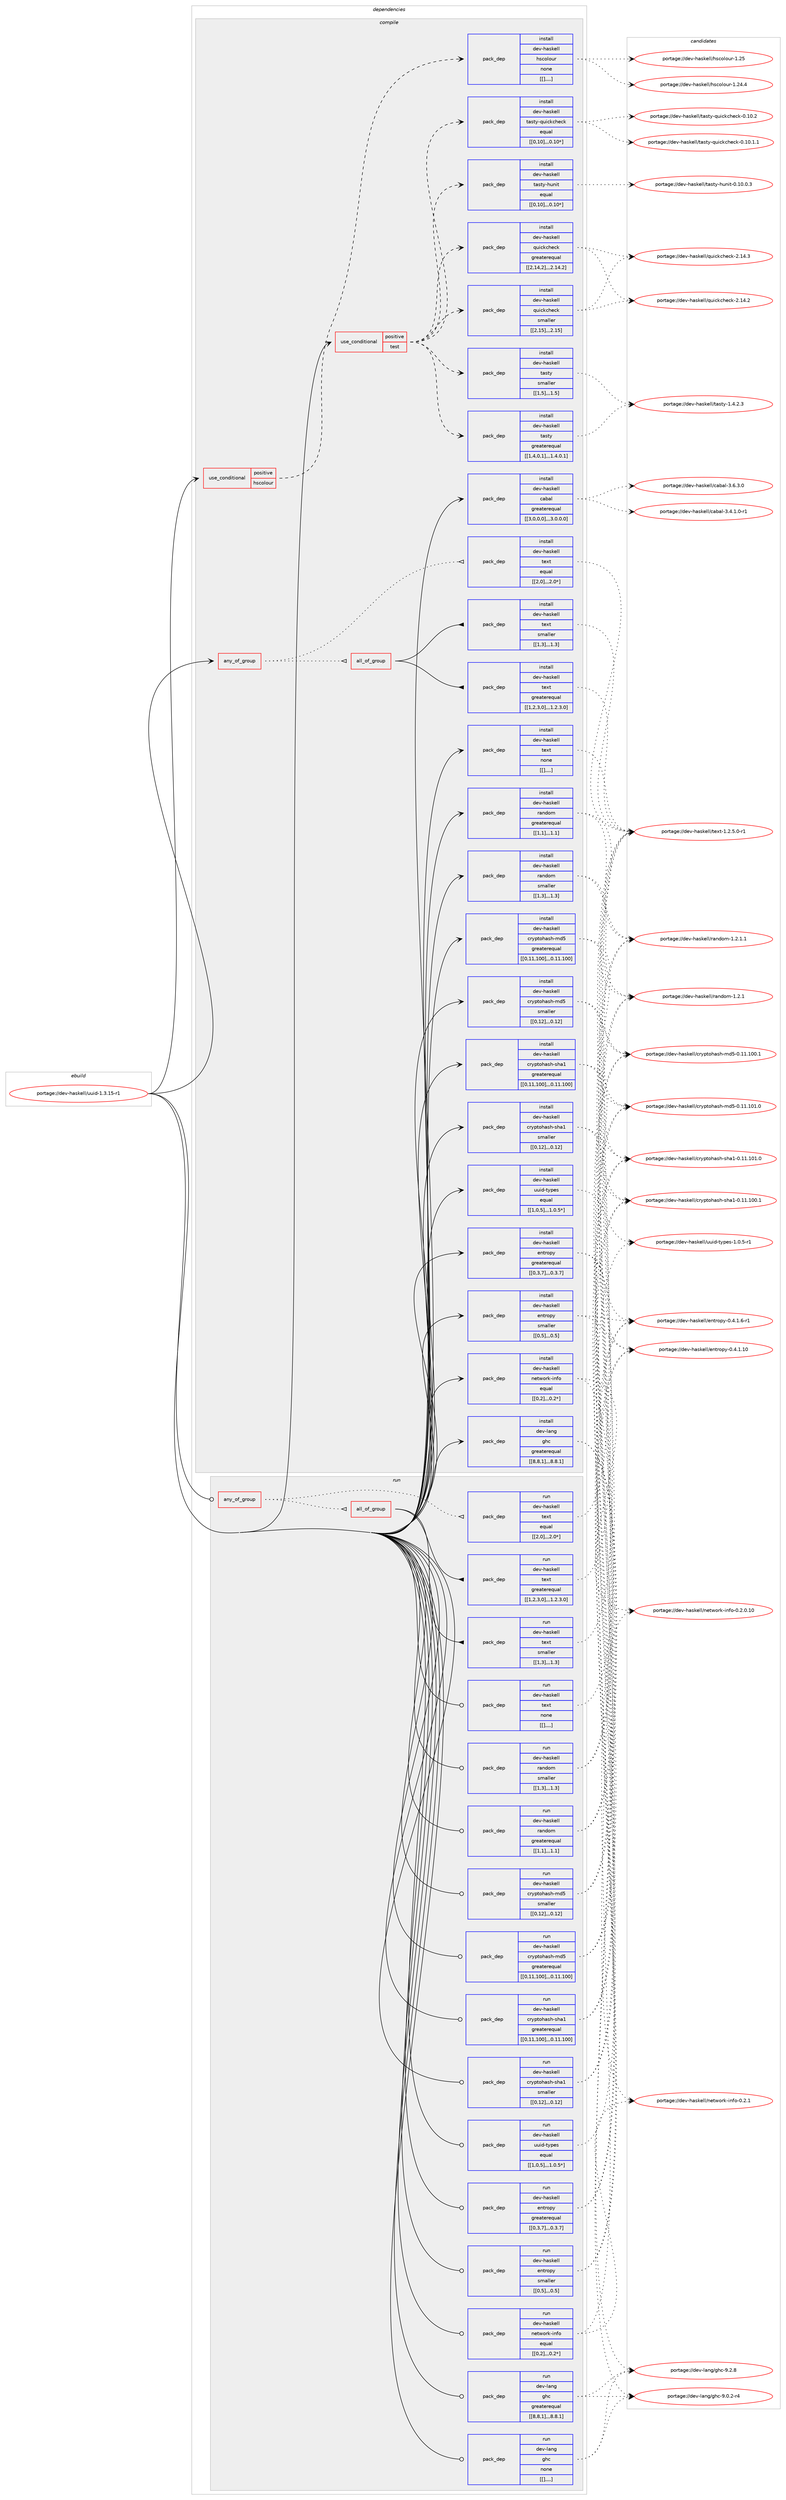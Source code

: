 digraph prolog {

# *************
# Graph options
# *************

newrank=true;
concentrate=true;
compound=true;
graph [rankdir=LR,fontname=Helvetica,fontsize=10,ranksep=1.5];#, ranksep=2.5, nodesep=0.2];
edge  [arrowhead=vee];
node  [fontname=Helvetica,fontsize=10];

# **********
# The ebuild
# **********

subgraph cluster_leftcol {
color=gray;
label=<<i>ebuild</i>>;
id [label="portage://dev-haskell/uuid-1.3.15-r1", color=red, width=4, href="../dev-haskell/uuid-1.3.15-r1.svg"];
}

# ****************
# The dependencies
# ****************

subgraph cluster_midcol {
color=gray;
label=<<i>dependencies</i>>;
subgraph cluster_compile {
fillcolor="#eeeeee";
style=filled;
label=<<i>compile</i>>;
subgraph any916 {
dependency90923 [label=<<TABLE BORDER="0" CELLBORDER="1" CELLSPACING="0" CELLPADDING="4"><TR><TD CELLPADDING="10">any_of_group</TD></TR></TABLE>>, shape=none, color=red];subgraph all123 {
dependency90924 [label=<<TABLE BORDER="0" CELLBORDER="1" CELLSPACING="0" CELLPADDING="4"><TR><TD CELLPADDING="10">all_of_group</TD></TR></TABLE>>, shape=none, color=red];subgraph pack68207 {
dependency90925 [label=<<TABLE BORDER="0" CELLBORDER="1" CELLSPACING="0" CELLPADDING="4" WIDTH="220"><TR><TD ROWSPAN="6" CELLPADDING="30">pack_dep</TD></TR><TR><TD WIDTH="110">install</TD></TR><TR><TD>dev-haskell</TD></TR><TR><TD>text</TD></TR><TR><TD>greaterequal</TD></TR><TR><TD>[[1,2,3,0],,,1.2.3.0]</TD></TR></TABLE>>, shape=none, color=blue];
}
dependency90924:e -> dependency90925:w [weight=20,style="solid",arrowhead="inv"];
subgraph pack68208 {
dependency90926 [label=<<TABLE BORDER="0" CELLBORDER="1" CELLSPACING="0" CELLPADDING="4" WIDTH="220"><TR><TD ROWSPAN="6" CELLPADDING="30">pack_dep</TD></TR><TR><TD WIDTH="110">install</TD></TR><TR><TD>dev-haskell</TD></TR><TR><TD>text</TD></TR><TR><TD>smaller</TD></TR><TR><TD>[[1,3],,,1.3]</TD></TR></TABLE>>, shape=none, color=blue];
}
dependency90924:e -> dependency90926:w [weight=20,style="solid",arrowhead="inv"];
}
dependency90923:e -> dependency90924:w [weight=20,style="dotted",arrowhead="oinv"];
subgraph pack68209 {
dependency90927 [label=<<TABLE BORDER="0" CELLBORDER="1" CELLSPACING="0" CELLPADDING="4" WIDTH="220"><TR><TD ROWSPAN="6" CELLPADDING="30">pack_dep</TD></TR><TR><TD WIDTH="110">install</TD></TR><TR><TD>dev-haskell</TD></TR><TR><TD>text</TD></TR><TR><TD>equal</TD></TR><TR><TD>[[2,0],,,2.0*]</TD></TR></TABLE>>, shape=none, color=blue];
}
dependency90923:e -> dependency90927:w [weight=20,style="dotted",arrowhead="oinv"];
}
id:e -> dependency90923:w [weight=20,style="solid",arrowhead="vee"];
subgraph cond21680 {
dependency90928 [label=<<TABLE BORDER="0" CELLBORDER="1" CELLSPACING="0" CELLPADDING="4"><TR><TD ROWSPAN="3" CELLPADDING="10">use_conditional</TD></TR><TR><TD>positive</TD></TR><TR><TD>hscolour</TD></TR></TABLE>>, shape=none, color=red];
subgraph pack68210 {
dependency90929 [label=<<TABLE BORDER="0" CELLBORDER="1" CELLSPACING="0" CELLPADDING="4" WIDTH="220"><TR><TD ROWSPAN="6" CELLPADDING="30">pack_dep</TD></TR><TR><TD WIDTH="110">install</TD></TR><TR><TD>dev-haskell</TD></TR><TR><TD>hscolour</TD></TR><TR><TD>none</TD></TR><TR><TD>[[],,,,]</TD></TR></TABLE>>, shape=none, color=blue];
}
dependency90928:e -> dependency90929:w [weight=20,style="dashed",arrowhead="vee"];
}
id:e -> dependency90928:w [weight=20,style="solid",arrowhead="vee"];
subgraph cond21681 {
dependency90930 [label=<<TABLE BORDER="0" CELLBORDER="1" CELLSPACING="0" CELLPADDING="4"><TR><TD ROWSPAN="3" CELLPADDING="10">use_conditional</TD></TR><TR><TD>positive</TD></TR><TR><TD>test</TD></TR></TABLE>>, shape=none, color=red];
subgraph pack68211 {
dependency90931 [label=<<TABLE BORDER="0" CELLBORDER="1" CELLSPACING="0" CELLPADDING="4" WIDTH="220"><TR><TD ROWSPAN="6" CELLPADDING="30">pack_dep</TD></TR><TR><TD WIDTH="110">install</TD></TR><TR><TD>dev-haskell</TD></TR><TR><TD>quickcheck</TD></TR><TR><TD>greaterequal</TD></TR><TR><TD>[[2,14,2],,,2.14.2]</TD></TR></TABLE>>, shape=none, color=blue];
}
dependency90930:e -> dependency90931:w [weight=20,style="dashed",arrowhead="vee"];
subgraph pack68212 {
dependency90932 [label=<<TABLE BORDER="0" CELLBORDER="1" CELLSPACING="0" CELLPADDING="4" WIDTH="220"><TR><TD ROWSPAN="6" CELLPADDING="30">pack_dep</TD></TR><TR><TD WIDTH="110">install</TD></TR><TR><TD>dev-haskell</TD></TR><TR><TD>quickcheck</TD></TR><TR><TD>smaller</TD></TR><TR><TD>[[2,15],,,2.15]</TD></TR></TABLE>>, shape=none, color=blue];
}
dependency90930:e -> dependency90932:w [weight=20,style="dashed",arrowhead="vee"];
subgraph pack68213 {
dependency90933 [label=<<TABLE BORDER="0" CELLBORDER="1" CELLSPACING="0" CELLPADDING="4" WIDTH="220"><TR><TD ROWSPAN="6" CELLPADDING="30">pack_dep</TD></TR><TR><TD WIDTH="110">install</TD></TR><TR><TD>dev-haskell</TD></TR><TR><TD>tasty</TD></TR><TR><TD>greaterequal</TD></TR><TR><TD>[[1,4,0,1],,,1.4.0.1]</TD></TR></TABLE>>, shape=none, color=blue];
}
dependency90930:e -> dependency90933:w [weight=20,style="dashed",arrowhead="vee"];
subgraph pack68214 {
dependency90934 [label=<<TABLE BORDER="0" CELLBORDER="1" CELLSPACING="0" CELLPADDING="4" WIDTH="220"><TR><TD ROWSPAN="6" CELLPADDING="30">pack_dep</TD></TR><TR><TD WIDTH="110">install</TD></TR><TR><TD>dev-haskell</TD></TR><TR><TD>tasty</TD></TR><TR><TD>smaller</TD></TR><TR><TD>[[1,5],,,1.5]</TD></TR></TABLE>>, shape=none, color=blue];
}
dependency90930:e -> dependency90934:w [weight=20,style="dashed",arrowhead="vee"];
subgraph pack68215 {
dependency90935 [label=<<TABLE BORDER="0" CELLBORDER="1" CELLSPACING="0" CELLPADDING="4" WIDTH="220"><TR><TD ROWSPAN="6" CELLPADDING="30">pack_dep</TD></TR><TR><TD WIDTH="110">install</TD></TR><TR><TD>dev-haskell</TD></TR><TR><TD>tasty-hunit</TD></TR><TR><TD>equal</TD></TR><TR><TD>[[0,10],,,0.10*]</TD></TR></TABLE>>, shape=none, color=blue];
}
dependency90930:e -> dependency90935:w [weight=20,style="dashed",arrowhead="vee"];
subgraph pack68216 {
dependency90936 [label=<<TABLE BORDER="0" CELLBORDER="1" CELLSPACING="0" CELLPADDING="4" WIDTH="220"><TR><TD ROWSPAN="6" CELLPADDING="30">pack_dep</TD></TR><TR><TD WIDTH="110">install</TD></TR><TR><TD>dev-haskell</TD></TR><TR><TD>tasty-quickcheck</TD></TR><TR><TD>equal</TD></TR><TR><TD>[[0,10],,,0.10*]</TD></TR></TABLE>>, shape=none, color=blue];
}
dependency90930:e -> dependency90936:w [weight=20,style="dashed",arrowhead="vee"];
}
id:e -> dependency90930:w [weight=20,style="solid",arrowhead="vee"];
subgraph pack68217 {
dependency90937 [label=<<TABLE BORDER="0" CELLBORDER="1" CELLSPACING="0" CELLPADDING="4" WIDTH="220"><TR><TD ROWSPAN="6" CELLPADDING="30">pack_dep</TD></TR><TR><TD WIDTH="110">install</TD></TR><TR><TD>dev-haskell</TD></TR><TR><TD>cabal</TD></TR><TR><TD>greaterequal</TD></TR><TR><TD>[[3,0,0,0],,,3.0.0.0]</TD></TR></TABLE>>, shape=none, color=blue];
}
id:e -> dependency90937:w [weight=20,style="solid",arrowhead="vee"];
subgraph pack68218 {
dependency90938 [label=<<TABLE BORDER="0" CELLBORDER="1" CELLSPACING="0" CELLPADDING="4" WIDTH="220"><TR><TD ROWSPAN="6" CELLPADDING="30">pack_dep</TD></TR><TR><TD WIDTH="110">install</TD></TR><TR><TD>dev-haskell</TD></TR><TR><TD>cryptohash-md5</TD></TR><TR><TD>greaterequal</TD></TR><TR><TD>[[0,11,100],,,0.11.100]</TD></TR></TABLE>>, shape=none, color=blue];
}
id:e -> dependency90938:w [weight=20,style="solid",arrowhead="vee"];
subgraph pack68219 {
dependency90939 [label=<<TABLE BORDER="0" CELLBORDER="1" CELLSPACING="0" CELLPADDING="4" WIDTH="220"><TR><TD ROWSPAN="6" CELLPADDING="30">pack_dep</TD></TR><TR><TD WIDTH="110">install</TD></TR><TR><TD>dev-haskell</TD></TR><TR><TD>cryptohash-md5</TD></TR><TR><TD>smaller</TD></TR><TR><TD>[[0,12],,,0.12]</TD></TR></TABLE>>, shape=none, color=blue];
}
id:e -> dependency90939:w [weight=20,style="solid",arrowhead="vee"];
subgraph pack68220 {
dependency90940 [label=<<TABLE BORDER="0" CELLBORDER="1" CELLSPACING="0" CELLPADDING="4" WIDTH="220"><TR><TD ROWSPAN="6" CELLPADDING="30">pack_dep</TD></TR><TR><TD WIDTH="110">install</TD></TR><TR><TD>dev-haskell</TD></TR><TR><TD>cryptohash-sha1</TD></TR><TR><TD>greaterequal</TD></TR><TR><TD>[[0,11,100],,,0.11.100]</TD></TR></TABLE>>, shape=none, color=blue];
}
id:e -> dependency90940:w [weight=20,style="solid",arrowhead="vee"];
subgraph pack68221 {
dependency90941 [label=<<TABLE BORDER="0" CELLBORDER="1" CELLSPACING="0" CELLPADDING="4" WIDTH="220"><TR><TD ROWSPAN="6" CELLPADDING="30">pack_dep</TD></TR><TR><TD WIDTH="110">install</TD></TR><TR><TD>dev-haskell</TD></TR><TR><TD>cryptohash-sha1</TD></TR><TR><TD>smaller</TD></TR><TR><TD>[[0,12],,,0.12]</TD></TR></TABLE>>, shape=none, color=blue];
}
id:e -> dependency90941:w [weight=20,style="solid",arrowhead="vee"];
subgraph pack68222 {
dependency90942 [label=<<TABLE BORDER="0" CELLBORDER="1" CELLSPACING="0" CELLPADDING="4" WIDTH="220"><TR><TD ROWSPAN="6" CELLPADDING="30">pack_dep</TD></TR><TR><TD WIDTH="110">install</TD></TR><TR><TD>dev-haskell</TD></TR><TR><TD>entropy</TD></TR><TR><TD>greaterequal</TD></TR><TR><TD>[[0,3,7],,,0.3.7]</TD></TR></TABLE>>, shape=none, color=blue];
}
id:e -> dependency90942:w [weight=20,style="solid",arrowhead="vee"];
subgraph pack68223 {
dependency90943 [label=<<TABLE BORDER="0" CELLBORDER="1" CELLSPACING="0" CELLPADDING="4" WIDTH="220"><TR><TD ROWSPAN="6" CELLPADDING="30">pack_dep</TD></TR><TR><TD WIDTH="110">install</TD></TR><TR><TD>dev-haskell</TD></TR><TR><TD>entropy</TD></TR><TR><TD>smaller</TD></TR><TR><TD>[[0,5],,,0.5]</TD></TR></TABLE>>, shape=none, color=blue];
}
id:e -> dependency90943:w [weight=20,style="solid",arrowhead="vee"];
subgraph pack68224 {
dependency90944 [label=<<TABLE BORDER="0" CELLBORDER="1" CELLSPACING="0" CELLPADDING="4" WIDTH="220"><TR><TD ROWSPAN="6" CELLPADDING="30">pack_dep</TD></TR><TR><TD WIDTH="110">install</TD></TR><TR><TD>dev-haskell</TD></TR><TR><TD>network-info</TD></TR><TR><TD>equal</TD></TR><TR><TD>[[0,2],,,0.2*]</TD></TR></TABLE>>, shape=none, color=blue];
}
id:e -> dependency90944:w [weight=20,style="solid",arrowhead="vee"];
subgraph pack68225 {
dependency90945 [label=<<TABLE BORDER="0" CELLBORDER="1" CELLSPACING="0" CELLPADDING="4" WIDTH="220"><TR><TD ROWSPAN="6" CELLPADDING="30">pack_dep</TD></TR><TR><TD WIDTH="110">install</TD></TR><TR><TD>dev-haskell</TD></TR><TR><TD>random</TD></TR><TR><TD>greaterequal</TD></TR><TR><TD>[[1,1],,,1.1]</TD></TR></TABLE>>, shape=none, color=blue];
}
id:e -> dependency90945:w [weight=20,style="solid",arrowhead="vee"];
subgraph pack68226 {
dependency90946 [label=<<TABLE BORDER="0" CELLBORDER="1" CELLSPACING="0" CELLPADDING="4" WIDTH="220"><TR><TD ROWSPAN="6" CELLPADDING="30">pack_dep</TD></TR><TR><TD WIDTH="110">install</TD></TR><TR><TD>dev-haskell</TD></TR><TR><TD>random</TD></TR><TR><TD>smaller</TD></TR><TR><TD>[[1,3],,,1.3]</TD></TR></TABLE>>, shape=none, color=blue];
}
id:e -> dependency90946:w [weight=20,style="solid",arrowhead="vee"];
subgraph pack68227 {
dependency90947 [label=<<TABLE BORDER="0" CELLBORDER="1" CELLSPACING="0" CELLPADDING="4" WIDTH="220"><TR><TD ROWSPAN="6" CELLPADDING="30">pack_dep</TD></TR><TR><TD WIDTH="110">install</TD></TR><TR><TD>dev-haskell</TD></TR><TR><TD>text</TD></TR><TR><TD>none</TD></TR><TR><TD>[[],,,,]</TD></TR></TABLE>>, shape=none, color=blue];
}
id:e -> dependency90947:w [weight=20,style="solid",arrowhead="vee"];
subgraph pack68228 {
dependency90948 [label=<<TABLE BORDER="0" CELLBORDER="1" CELLSPACING="0" CELLPADDING="4" WIDTH="220"><TR><TD ROWSPAN="6" CELLPADDING="30">pack_dep</TD></TR><TR><TD WIDTH="110">install</TD></TR><TR><TD>dev-haskell</TD></TR><TR><TD>uuid-types</TD></TR><TR><TD>equal</TD></TR><TR><TD>[[1,0,5],,,1.0.5*]</TD></TR></TABLE>>, shape=none, color=blue];
}
id:e -> dependency90948:w [weight=20,style="solid",arrowhead="vee"];
subgraph pack68229 {
dependency90949 [label=<<TABLE BORDER="0" CELLBORDER="1" CELLSPACING="0" CELLPADDING="4" WIDTH="220"><TR><TD ROWSPAN="6" CELLPADDING="30">pack_dep</TD></TR><TR><TD WIDTH="110">install</TD></TR><TR><TD>dev-lang</TD></TR><TR><TD>ghc</TD></TR><TR><TD>greaterequal</TD></TR><TR><TD>[[8,8,1],,,8.8.1]</TD></TR></TABLE>>, shape=none, color=blue];
}
id:e -> dependency90949:w [weight=20,style="solid",arrowhead="vee"];
}
subgraph cluster_compileandrun {
fillcolor="#eeeeee";
style=filled;
label=<<i>compile and run</i>>;
}
subgraph cluster_run {
fillcolor="#eeeeee";
style=filled;
label=<<i>run</i>>;
subgraph any917 {
dependency90950 [label=<<TABLE BORDER="0" CELLBORDER="1" CELLSPACING="0" CELLPADDING="4"><TR><TD CELLPADDING="10">any_of_group</TD></TR></TABLE>>, shape=none, color=red];subgraph all124 {
dependency90951 [label=<<TABLE BORDER="0" CELLBORDER="1" CELLSPACING="0" CELLPADDING="4"><TR><TD CELLPADDING="10">all_of_group</TD></TR></TABLE>>, shape=none, color=red];subgraph pack68230 {
dependency90952 [label=<<TABLE BORDER="0" CELLBORDER="1" CELLSPACING="0" CELLPADDING="4" WIDTH="220"><TR><TD ROWSPAN="6" CELLPADDING="30">pack_dep</TD></TR><TR><TD WIDTH="110">run</TD></TR><TR><TD>dev-haskell</TD></TR><TR><TD>text</TD></TR><TR><TD>greaterequal</TD></TR><TR><TD>[[1,2,3,0],,,1.2.3.0]</TD></TR></TABLE>>, shape=none, color=blue];
}
dependency90951:e -> dependency90952:w [weight=20,style="solid",arrowhead="inv"];
subgraph pack68231 {
dependency90953 [label=<<TABLE BORDER="0" CELLBORDER="1" CELLSPACING="0" CELLPADDING="4" WIDTH="220"><TR><TD ROWSPAN="6" CELLPADDING="30">pack_dep</TD></TR><TR><TD WIDTH="110">run</TD></TR><TR><TD>dev-haskell</TD></TR><TR><TD>text</TD></TR><TR><TD>smaller</TD></TR><TR><TD>[[1,3],,,1.3]</TD></TR></TABLE>>, shape=none, color=blue];
}
dependency90951:e -> dependency90953:w [weight=20,style="solid",arrowhead="inv"];
}
dependency90950:e -> dependency90951:w [weight=20,style="dotted",arrowhead="oinv"];
subgraph pack68232 {
dependency90954 [label=<<TABLE BORDER="0" CELLBORDER="1" CELLSPACING="0" CELLPADDING="4" WIDTH="220"><TR><TD ROWSPAN="6" CELLPADDING="30">pack_dep</TD></TR><TR><TD WIDTH="110">run</TD></TR><TR><TD>dev-haskell</TD></TR><TR><TD>text</TD></TR><TR><TD>equal</TD></TR><TR><TD>[[2,0],,,2.0*]</TD></TR></TABLE>>, shape=none, color=blue];
}
dependency90950:e -> dependency90954:w [weight=20,style="dotted",arrowhead="oinv"];
}
id:e -> dependency90950:w [weight=20,style="solid",arrowhead="odot"];
subgraph pack68233 {
dependency90955 [label=<<TABLE BORDER="0" CELLBORDER="1" CELLSPACING="0" CELLPADDING="4" WIDTH="220"><TR><TD ROWSPAN="6" CELLPADDING="30">pack_dep</TD></TR><TR><TD WIDTH="110">run</TD></TR><TR><TD>dev-haskell</TD></TR><TR><TD>cryptohash-md5</TD></TR><TR><TD>greaterequal</TD></TR><TR><TD>[[0,11,100],,,0.11.100]</TD></TR></TABLE>>, shape=none, color=blue];
}
id:e -> dependency90955:w [weight=20,style="solid",arrowhead="odot"];
subgraph pack68234 {
dependency90956 [label=<<TABLE BORDER="0" CELLBORDER="1" CELLSPACING="0" CELLPADDING="4" WIDTH="220"><TR><TD ROWSPAN="6" CELLPADDING="30">pack_dep</TD></TR><TR><TD WIDTH="110">run</TD></TR><TR><TD>dev-haskell</TD></TR><TR><TD>cryptohash-md5</TD></TR><TR><TD>smaller</TD></TR><TR><TD>[[0,12],,,0.12]</TD></TR></TABLE>>, shape=none, color=blue];
}
id:e -> dependency90956:w [weight=20,style="solid",arrowhead="odot"];
subgraph pack68235 {
dependency90957 [label=<<TABLE BORDER="0" CELLBORDER="1" CELLSPACING="0" CELLPADDING="4" WIDTH="220"><TR><TD ROWSPAN="6" CELLPADDING="30">pack_dep</TD></TR><TR><TD WIDTH="110">run</TD></TR><TR><TD>dev-haskell</TD></TR><TR><TD>cryptohash-sha1</TD></TR><TR><TD>greaterequal</TD></TR><TR><TD>[[0,11,100],,,0.11.100]</TD></TR></TABLE>>, shape=none, color=blue];
}
id:e -> dependency90957:w [weight=20,style="solid",arrowhead="odot"];
subgraph pack68236 {
dependency90958 [label=<<TABLE BORDER="0" CELLBORDER="1" CELLSPACING="0" CELLPADDING="4" WIDTH="220"><TR><TD ROWSPAN="6" CELLPADDING="30">pack_dep</TD></TR><TR><TD WIDTH="110">run</TD></TR><TR><TD>dev-haskell</TD></TR><TR><TD>cryptohash-sha1</TD></TR><TR><TD>smaller</TD></TR><TR><TD>[[0,12],,,0.12]</TD></TR></TABLE>>, shape=none, color=blue];
}
id:e -> dependency90958:w [weight=20,style="solid",arrowhead="odot"];
subgraph pack68237 {
dependency90959 [label=<<TABLE BORDER="0" CELLBORDER="1" CELLSPACING="0" CELLPADDING="4" WIDTH="220"><TR><TD ROWSPAN="6" CELLPADDING="30">pack_dep</TD></TR><TR><TD WIDTH="110">run</TD></TR><TR><TD>dev-haskell</TD></TR><TR><TD>entropy</TD></TR><TR><TD>greaterequal</TD></TR><TR><TD>[[0,3,7],,,0.3.7]</TD></TR></TABLE>>, shape=none, color=blue];
}
id:e -> dependency90959:w [weight=20,style="solid",arrowhead="odot"];
subgraph pack68238 {
dependency90960 [label=<<TABLE BORDER="0" CELLBORDER="1" CELLSPACING="0" CELLPADDING="4" WIDTH="220"><TR><TD ROWSPAN="6" CELLPADDING="30">pack_dep</TD></TR><TR><TD WIDTH="110">run</TD></TR><TR><TD>dev-haskell</TD></TR><TR><TD>entropy</TD></TR><TR><TD>smaller</TD></TR><TR><TD>[[0,5],,,0.5]</TD></TR></TABLE>>, shape=none, color=blue];
}
id:e -> dependency90960:w [weight=20,style="solid",arrowhead="odot"];
subgraph pack68239 {
dependency90961 [label=<<TABLE BORDER="0" CELLBORDER="1" CELLSPACING="0" CELLPADDING="4" WIDTH="220"><TR><TD ROWSPAN="6" CELLPADDING="30">pack_dep</TD></TR><TR><TD WIDTH="110">run</TD></TR><TR><TD>dev-haskell</TD></TR><TR><TD>network-info</TD></TR><TR><TD>equal</TD></TR><TR><TD>[[0,2],,,0.2*]</TD></TR></TABLE>>, shape=none, color=blue];
}
id:e -> dependency90961:w [weight=20,style="solid",arrowhead="odot"];
subgraph pack68240 {
dependency90962 [label=<<TABLE BORDER="0" CELLBORDER="1" CELLSPACING="0" CELLPADDING="4" WIDTH="220"><TR><TD ROWSPAN="6" CELLPADDING="30">pack_dep</TD></TR><TR><TD WIDTH="110">run</TD></TR><TR><TD>dev-haskell</TD></TR><TR><TD>random</TD></TR><TR><TD>greaterequal</TD></TR><TR><TD>[[1,1],,,1.1]</TD></TR></TABLE>>, shape=none, color=blue];
}
id:e -> dependency90962:w [weight=20,style="solid",arrowhead="odot"];
subgraph pack68241 {
dependency90963 [label=<<TABLE BORDER="0" CELLBORDER="1" CELLSPACING="0" CELLPADDING="4" WIDTH="220"><TR><TD ROWSPAN="6" CELLPADDING="30">pack_dep</TD></TR><TR><TD WIDTH="110">run</TD></TR><TR><TD>dev-haskell</TD></TR><TR><TD>random</TD></TR><TR><TD>smaller</TD></TR><TR><TD>[[1,3],,,1.3]</TD></TR></TABLE>>, shape=none, color=blue];
}
id:e -> dependency90963:w [weight=20,style="solid",arrowhead="odot"];
subgraph pack68242 {
dependency90964 [label=<<TABLE BORDER="0" CELLBORDER="1" CELLSPACING="0" CELLPADDING="4" WIDTH="220"><TR><TD ROWSPAN="6" CELLPADDING="30">pack_dep</TD></TR><TR><TD WIDTH="110">run</TD></TR><TR><TD>dev-haskell</TD></TR><TR><TD>text</TD></TR><TR><TD>none</TD></TR><TR><TD>[[],,,,]</TD></TR></TABLE>>, shape=none, color=blue];
}
id:e -> dependency90964:w [weight=20,style="solid",arrowhead="odot"];
subgraph pack68243 {
dependency90965 [label=<<TABLE BORDER="0" CELLBORDER="1" CELLSPACING="0" CELLPADDING="4" WIDTH="220"><TR><TD ROWSPAN="6" CELLPADDING="30">pack_dep</TD></TR><TR><TD WIDTH="110">run</TD></TR><TR><TD>dev-haskell</TD></TR><TR><TD>uuid-types</TD></TR><TR><TD>equal</TD></TR><TR><TD>[[1,0,5],,,1.0.5*]</TD></TR></TABLE>>, shape=none, color=blue];
}
id:e -> dependency90965:w [weight=20,style="solid",arrowhead="odot"];
subgraph pack68244 {
dependency90966 [label=<<TABLE BORDER="0" CELLBORDER="1" CELLSPACING="0" CELLPADDING="4" WIDTH="220"><TR><TD ROWSPAN="6" CELLPADDING="30">pack_dep</TD></TR><TR><TD WIDTH="110">run</TD></TR><TR><TD>dev-lang</TD></TR><TR><TD>ghc</TD></TR><TR><TD>greaterequal</TD></TR><TR><TD>[[8,8,1],,,8.8.1]</TD></TR></TABLE>>, shape=none, color=blue];
}
id:e -> dependency90966:w [weight=20,style="solid",arrowhead="odot"];
subgraph pack68245 {
dependency90967 [label=<<TABLE BORDER="0" CELLBORDER="1" CELLSPACING="0" CELLPADDING="4" WIDTH="220"><TR><TD ROWSPAN="6" CELLPADDING="30">pack_dep</TD></TR><TR><TD WIDTH="110">run</TD></TR><TR><TD>dev-lang</TD></TR><TR><TD>ghc</TD></TR><TR><TD>none</TD></TR><TR><TD>[[],,,,]</TD></TR></TABLE>>, shape=none, color=blue];
}
id:e -> dependency90967:w [weight=20,style="solid",arrowhead="odot"];
}
}

# **************
# The candidates
# **************

subgraph cluster_choices {
rank=same;
color=gray;
label=<<i>candidates</i>>;

subgraph choice68207 {
color=black;
nodesep=1;
choice10010111845104971151071011081084711610112011645494650465346484511449 [label="portage://dev-haskell/text-1.2.5.0-r1", color=red, width=4,href="../dev-haskell/text-1.2.5.0-r1.svg"];
dependency90925:e -> choice10010111845104971151071011081084711610112011645494650465346484511449:w [style=dotted,weight="100"];
}
subgraph choice68208 {
color=black;
nodesep=1;
choice10010111845104971151071011081084711610112011645494650465346484511449 [label="portage://dev-haskell/text-1.2.5.0-r1", color=red, width=4,href="../dev-haskell/text-1.2.5.0-r1.svg"];
dependency90926:e -> choice10010111845104971151071011081084711610112011645494650465346484511449:w [style=dotted,weight="100"];
}
subgraph choice68209 {
color=black;
nodesep=1;
choice10010111845104971151071011081084711610112011645494650465346484511449 [label="portage://dev-haskell/text-1.2.5.0-r1", color=red, width=4,href="../dev-haskell/text-1.2.5.0-r1.svg"];
dependency90927:e -> choice10010111845104971151071011081084711610112011645494650465346484511449:w [style=dotted,weight="100"];
}
subgraph choice68210 {
color=black;
nodesep=1;
choice100101118451049711510710110810847104115991111081111171144549465053 [label="portage://dev-haskell/hscolour-1.25", color=red, width=4,href="../dev-haskell/hscolour-1.25.svg"];
choice1001011184510497115107101108108471041159911110811111711445494650524652 [label="portage://dev-haskell/hscolour-1.24.4", color=red, width=4,href="../dev-haskell/hscolour-1.24.4.svg"];
dependency90929:e -> choice100101118451049711510710110810847104115991111081111171144549465053:w [style=dotted,weight="100"];
dependency90929:e -> choice1001011184510497115107101108108471041159911110811111711445494650524652:w [style=dotted,weight="100"];
}
subgraph choice68211 {
color=black;
nodesep=1;
choice10010111845104971151071011081084711311710599107991041019910745504649524651 [label="portage://dev-haskell/quickcheck-2.14.3", color=red, width=4,href="../dev-haskell/quickcheck-2.14.3.svg"];
choice10010111845104971151071011081084711311710599107991041019910745504649524650 [label="portage://dev-haskell/quickcheck-2.14.2", color=red, width=4,href="../dev-haskell/quickcheck-2.14.2.svg"];
dependency90931:e -> choice10010111845104971151071011081084711311710599107991041019910745504649524651:w [style=dotted,weight="100"];
dependency90931:e -> choice10010111845104971151071011081084711311710599107991041019910745504649524650:w [style=dotted,weight="100"];
}
subgraph choice68212 {
color=black;
nodesep=1;
choice10010111845104971151071011081084711311710599107991041019910745504649524651 [label="portage://dev-haskell/quickcheck-2.14.3", color=red, width=4,href="../dev-haskell/quickcheck-2.14.3.svg"];
choice10010111845104971151071011081084711311710599107991041019910745504649524650 [label="portage://dev-haskell/quickcheck-2.14.2", color=red, width=4,href="../dev-haskell/quickcheck-2.14.2.svg"];
dependency90932:e -> choice10010111845104971151071011081084711311710599107991041019910745504649524651:w [style=dotted,weight="100"];
dependency90932:e -> choice10010111845104971151071011081084711311710599107991041019910745504649524650:w [style=dotted,weight="100"];
}
subgraph choice68213 {
color=black;
nodesep=1;
choice100101118451049711510710110810847116971151161214549465246504651 [label="portage://dev-haskell/tasty-1.4.2.3", color=red, width=4,href="../dev-haskell/tasty-1.4.2.3.svg"];
dependency90933:e -> choice100101118451049711510710110810847116971151161214549465246504651:w [style=dotted,weight="100"];
}
subgraph choice68214 {
color=black;
nodesep=1;
choice100101118451049711510710110810847116971151161214549465246504651 [label="portage://dev-haskell/tasty-1.4.2.3", color=red, width=4,href="../dev-haskell/tasty-1.4.2.3.svg"];
dependency90934:e -> choice100101118451049711510710110810847116971151161214549465246504651:w [style=dotted,weight="100"];
}
subgraph choice68215 {
color=black;
nodesep=1;
choice1001011184510497115107101108108471169711511612145104117110105116454846494846484651 [label="portage://dev-haskell/tasty-hunit-0.10.0.3", color=red, width=4,href="../dev-haskell/tasty-hunit-0.10.0.3.svg"];
dependency90935:e -> choice1001011184510497115107101108108471169711511612145104117110105116454846494846484651:w [style=dotted,weight="100"];
}
subgraph choice68216 {
color=black;
nodesep=1;
choice100101118451049711510710110810847116971151161214511311710599107991041019910745484649484650 [label="portage://dev-haskell/tasty-quickcheck-0.10.2", color=red, width=4,href="../dev-haskell/tasty-quickcheck-0.10.2.svg"];
choice1001011184510497115107101108108471169711511612145113117105991079910410199107454846494846494649 [label="portage://dev-haskell/tasty-quickcheck-0.10.1.1", color=red, width=4,href="../dev-haskell/tasty-quickcheck-0.10.1.1.svg"];
dependency90936:e -> choice100101118451049711510710110810847116971151161214511311710599107991041019910745484649484650:w [style=dotted,weight="100"];
dependency90936:e -> choice1001011184510497115107101108108471169711511612145113117105991079910410199107454846494846494649:w [style=dotted,weight="100"];
}
subgraph choice68217 {
color=black;
nodesep=1;
choice100101118451049711510710110810847999798971084551465446514648 [label="portage://dev-haskell/cabal-3.6.3.0", color=red, width=4,href="../dev-haskell/cabal-3.6.3.0.svg"];
choice1001011184510497115107101108108479997989710845514652464946484511449 [label="portage://dev-haskell/cabal-3.4.1.0-r1", color=red, width=4,href="../dev-haskell/cabal-3.4.1.0-r1.svg"];
dependency90937:e -> choice100101118451049711510710110810847999798971084551465446514648:w [style=dotted,weight="100"];
dependency90937:e -> choice1001011184510497115107101108108479997989710845514652464946484511449:w [style=dotted,weight="100"];
}
subgraph choice68218 {
color=black;
nodesep=1;
choice100101118451049711510710110810847991141211121161111049711510445109100534548464949464948494648 [label="portage://dev-haskell/cryptohash-md5-0.11.101.0", color=red, width=4,href="../dev-haskell/cryptohash-md5-0.11.101.0.svg"];
choice100101118451049711510710110810847991141211121161111049711510445109100534548464949464948484649 [label="portage://dev-haskell/cryptohash-md5-0.11.100.1", color=red, width=4,href="../dev-haskell/cryptohash-md5-0.11.100.1.svg"];
dependency90938:e -> choice100101118451049711510710110810847991141211121161111049711510445109100534548464949464948494648:w [style=dotted,weight="100"];
dependency90938:e -> choice100101118451049711510710110810847991141211121161111049711510445109100534548464949464948484649:w [style=dotted,weight="100"];
}
subgraph choice68219 {
color=black;
nodesep=1;
choice100101118451049711510710110810847991141211121161111049711510445109100534548464949464948494648 [label="portage://dev-haskell/cryptohash-md5-0.11.101.0", color=red, width=4,href="../dev-haskell/cryptohash-md5-0.11.101.0.svg"];
choice100101118451049711510710110810847991141211121161111049711510445109100534548464949464948484649 [label="portage://dev-haskell/cryptohash-md5-0.11.100.1", color=red, width=4,href="../dev-haskell/cryptohash-md5-0.11.100.1.svg"];
dependency90939:e -> choice100101118451049711510710110810847991141211121161111049711510445109100534548464949464948494648:w [style=dotted,weight="100"];
dependency90939:e -> choice100101118451049711510710110810847991141211121161111049711510445109100534548464949464948484649:w [style=dotted,weight="100"];
}
subgraph choice68220 {
color=black;
nodesep=1;
choice10010111845104971151071011081084799114121112116111104971151044511510497494548464949464948494648 [label="portage://dev-haskell/cryptohash-sha1-0.11.101.0", color=red, width=4,href="../dev-haskell/cryptohash-sha1-0.11.101.0.svg"];
choice10010111845104971151071011081084799114121112116111104971151044511510497494548464949464948484649 [label="portage://dev-haskell/cryptohash-sha1-0.11.100.1", color=red, width=4,href="../dev-haskell/cryptohash-sha1-0.11.100.1.svg"];
dependency90940:e -> choice10010111845104971151071011081084799114121112116111104971151044511510497494548464949464948494648:w [style=dotted,weight="100"];
dependency90940:e -> choice10010111845104971151071011081084799114121112116111104971151044511510497494548464949464948484649:w [style=dotted,weight="100"];
}
subgraph choice68221 {
color=black;
nodesep=1;
choice10010111845104971151071011081084799114121112116111104971151044511510497494548464949464948494648 [label="portage://dev-haskell/cryptohash-sha1-0.11.101.0", color=red, width=4,href="../dev-haskell/cryptohash-sha1-0.11.101.0.svg"];
choice10010111845104971151071011081084799114121112116111104971151044511510497494548464949464948484649 [label="portage://dev-haskell/cryptohash-sha1-0.11.100.1", color=red, width=4,href="../dev-haskell/cryptohash-sha1-0.11.100.1.svg"];
dependency90941:e -> choice10010111845104971151071011081084799114121112116111104971151044511510497494548464949464948494648:w [style=dotted,weight="100"];
dependency90941:e -> choice10010111845104971151071011081084799114121112116111104971151044511510497494548464949464948484649:w [style=dotted,weight="100"];
}
subgraph choice68222 {
color=black;
nodesep=1;
choice100101118451049711510710110810847101110116114111112121454846524649464948 [label="portage://dev-haskell/entropy-0.4.1.10", color=red, width=4,href="../dev-haskell/entropy-0.4.1.10.svg"];
choice10010111845104971151071011081084710111011611411111212145484652464946544511449 [label="portage://dev-haskell/entropy-0.4.1.6-r1", color=red, width=4,href="../dev-haskell/entropy-0.4.1.6-r1.svg"];
dependency90942:e -> choice100101118451049711510710110810847101110116114111112121454846524649464948:w [style=dotted,weight="100"];
dependency90942:e -> choice10010111845104971151071011081084710111011611411111212145484652464946544511449:w [style=dotted,weight="100"];
}
subgraph choice68223 {
color=black;
nodesep=1;
choice100101118451049711510710110810847101110116114111112121454846524649464948 [label="portage://dev-haskell/entropy-0.4.1.10", color=red, width=4,href="../dev-haskell/entropy-0.4.1.10.svg"];
choice10010111845104971151071011081084710111011611411111212145484652464946544511449 [label="portage://dev-haskell/entropy-0.4.1.6-r1", color=red, width=4,href="../dev-haskell/entropy-0.4.1.6-r1.svg"];
dependency90943:e -> choice100101118451049711510710110810847101110116114111112121454846524649464948:w [style=dotted,weight="100"];
dependency90943:e -> choice10010111845104971151071011081084710111011611411111212145484652464946544511449:w [style=dotted,weight="100"];
}
subgraph choice68224 {
color=black;
nodesep=1;
choice10010111845104971151071011081084711010111611911111410745105110102111454846504649 [label="portage://dev-haskell/network-info-0.2.1", color=red, width=4,href="../dev-haskell/network-info-0.2.1.svg"];
choice10010111845104971151071011081084711010111611911111410745105110102111454846504648464948 [label="portage://dev-haskell/network-info-0.2.0.10", color=red, width=4,href="../dev-haskell/network-info-0.2.0.10.svg"];
dependency90944:e -> choice10010111845104971151071011081084711010111611911111410745105110102111454846504649:w [style=dotted,weight="100"];
dependency90944:e -> choice10010111845104971151071011081084711010111611911111410745105110102111454846504648464948:w [style=dotted,weight="100"];
}
subgraph choice68225 {
color=black;
nodesep=1;
choice100101118451049711510710110810847114971101001111094549465046494649 [label="portage://dev-haskell/random-1.2.1.1", color=red, width=4,href="../dev-haskell/random-1.2.1.1.svg"];
choice10010111845104971151071011081084711497110100111109454946504649 [label="portage://dev-haskell/random-1.2.1", color=red, width=4,href="../dev-haskell/random-1.2.1.svg"];
dependency90945:e -> choice100101118451049711510710110810847114971101001111094549465046494649:w [style=dotted,weight="100"];
dependency90945:e -> choice10010111845104971151071011081084711497110100111109454946504649:w [style=dotted,weight="100"];
}
subgraph choice68226 {
color=black;
nodesep=1;
choice100101118451049711510710110810847114971101001111094549465046494649 [label="portage://dev-haskell/random-1.2.1.1", color=red, width=4,href="../dev-haskell/random-1.2.1.1.svg"];
choice10010111845104971151071011081084711497110100111109454946504649 [label="portage://dev-haskell/random-1.2.1", color=red, width=4,href="../dev-haskell/random-1.2.1.svg"];
dependency90946:e -> choice100101118451049711510710110810847114971101001111094549465046494649:w [style=dotted,weight="100"];
dependency90946:e -> choice10010111845104971151071011081084711497110100111109454946504649:w [style=dotted,weight="100"];
}
subgraph choice68227 {
color=black;
nodesep=1;
choice10010111845104971151071011081084711610112011645494650465346484511449 [label="portage://dev-haskell/text-1.2.5.0-r1", color=red, width=4,href="../dev-haskell/text-1.2.5.0-r1.svg"];
dependency90947:e -> choice10010111845104971151071011081084711610112011645494650465346484511449:w [style=dotted,weight="100"];
}
subgraph choice68228 {
color=black;
nodesep=1;
choice100101118451049711510710110810847117117105100451161211121011154549464846534511449 [label="portage://dev-haskell/uuid-types-1.0.5-r1", color=red, width=4,href="../dev-haskell/uuid-types-1.0.5-r1.svg"];
dependency90948:e -> choice100101118451049711510710110810847117117105100451161211121011154549464846534511449:w [style=dotted,weight="100"];
}
subgraph choice68229 {
color=black;
nodesep=1;
choice10010111845108971101034710310499455746504656 [label="portage://dev-lang/ghc-9.2.8", color=red, width=4,href="../dev-lang/ghc-9.2.8.svg"];
choice100101118451089711010347103104994557464846504511452 [label="portage://dev-lang/ghc-9.0.2-r4", color=red, width=4,href="../dev-lang/ghc-9.0.2-r4.svg"];
dependency90949:e -> choice10010111845108971101034710310499455746504656:w [style=dotted,weight="100"];
dependency90949:e -> choice100101118451089711010347103104994557464846504511452:w [style=dotted,weight="100"];
}
subgraph choice68230 {
color=black;
nodesep=1;
choice10010111845104971151071011081084711610112011645494650465346484511449 [label="portage://dev-haskell/text-1.2.5.0-r1", color=red, width=4,href="../dev-haskell/text-1.2.5.0-r1.svg"];
dependency90952:e -> choice10010111845104971151071011081084711610112011645494650465346484511449:w [style=dotted,weight="100"];
}
subgraph choice68231 {
color=black;
nodesep=1;
choice10010111845104971151071011081084711610112011645494650465346484511449 [label="portage://dev-haskell/text-1.2.5.0-r1", color=red, width=4,href="../dev-haskell/text-1.2.5.0-r1.svg"];
dependency90953:e -> choice10010111845104971151071011081084711610112011645494650465346484511449:w [style=dotted,weight="100"];
}
subgraph choice68232 {
color=black;
nodesep=1;
choice10010111845104971151071011081084711610112011645494650465346484511449 [label="portage://dev-haskell/text-1.2.5.0-r1", color=red, width=4,href="../dev-haskell/text-1.2.5.0-r1.svg"];
dependency90954:e -> choice10010111845104971151071011081084711610112011645494650465346484511449:w [style=dotted,weight="100"];
}
subgraph choice68233 {
color=black;
nodesep=1;
choice100101118451049711510710110810847991141211121161111049711510445109100534548464949464948494648 [label="portage://dev-haskell/cryptohash-md5-0.11.101.0", color=red, width=4,href="../dev-haskell/cryptohash-md5-0.11.101.0.svg"];
choice100101118451049711510710110810847991141211121161111049711510445109100534548464949464948484649 [label="portage://dev-haskell/cryptohash-md5-0.11.100.1", color=red, width=4,href="../dev-haskell/cryptohash-md5-0.11.100.1.svg"];
dependency90955:e -> choice100101118451049711510710110810847991141211121161111049711510445109100534548464949464948494648:w [style=dotted,weight="100"];
dependency90955:e -> choice100101118451049711510710110810847991141211121161111049711510445109100534548464949464948484649:w [style=dotted,weight="100"];
}
subgraph choice68234 {
color=black;
nodesep=1;
choice100101118451049711510710110810847991141211121161111049711510445109100534548464949464948494648 [label="portage://dev-haskell/cryptohash-md5-0.11.101.0", color=red, width=4,href="../dev-haskell/cryptohash-md5-0.11.101.0.svg"];
choice100101118451049711510710110810847991141211121161111049711510445109100534548464949464948484649 [label="portage://dev-haskell/cryptohash-md5-0.11.100.1", color=red, width=4,href="../dev-haskell/cryptohash-md5-0.11.100.1.svg"];
dependency90956:e -> choice100101118451049711510710110810847991141211121161111049711510445109100534548464949464948494648:w [style=dotted,weight="100"];
dependency90956:e -> choice100101118451049711510710110810847991141211121161111049711510445109100534548464949464948484649:w [style=dotted,weight="100"];
}
subgraph choice68235 {
color=black;
nodesep=1;
choice10010111845104971151071011081084799114121112116111104971151044511510497494548464949464948494648 [label="portage://dev-haskell/cryptohash-sha1-0.11.101.0", color=red, width=4,href="../dev-haskell/cryptohash-sha1-0.11.101.0.svg"];
choice10010111845104971151071011081084799114121112116111104971151044511510497494548464949464948484649 [label="portage://dev-haskell/cryptohash-sha1-0.11.100.1", color=red, width=4,href="../dev-haskell/cryptohash-sha1-0.11.100.1.svg"];
dependency90957:e -> choice10010111845104971151071011081084799114121112116111104971151044511510497494548464949464948494648:w [style=dotted,weight="100"];
dependency90957:e -> choice10010111845104971151071011081084799114121112116111104971151044511510497494548464949464948484649:w [style=dotted,weight="100"];
}
subgraph choice68236 {
color=black;
nodesep=1;
choice10010111845104971151071011081084799114121112116111104971151044511510497494548464949464948494648 [label="portage://dev-haskell/cryptohash-sha1-0.11.101.0", color=red, width=4,href="../dev-haskell/cryptohash-sha1-0.11.101.0.svg"];
choice10010111845104971151071011081084799114121112116111104971151044511510497494548464949464948484649 [label="portage://dev-haskell/cryptohash-sha1-0.11.100.1", color=red, width=4,href="../dev-haskell/cryptohash-sha1-0.11.100.1.svg"];
dependency90958:e -> choice10010111845104971151071011081084799114121112116111104971151044511510497494548464949464948494648:w [style=dotted,weight="100"];
dependency90958:e -> choice10010111845104971151071011081084799114121112116111104971151044511510497494548464949464948484649:w [style=dotted,weight="100"];
}
subgraph choice68237 {
color=black;
nodesep=1;
choice100101118451049711510710110810847101110116114111112121454846524649464948 [label="portage://dev-haskell/entropy-0.4.1.10", color=red, width=4,href="../dev-haskell/entropy-0.4.1.10.svg"];
choice10010111845104971151071011081084710111011611411111212145484652464946544511449 [label="portage://dev-haskell/entropy-0.4.1.6-r1", color=red, width=4,href="../dev-haskell/entropy-0.4.1.6-r1.svg"];
dependency90959:e -> choice100101118451049711510710110810847101110116114111112121454846524649464948:w [style=dotted,weight="100"];
dependency90959:e -> choice10010111845104971151071011081084710111011611411111212145484652464946544511449:w [style=dotted,weight="100"];
}
subgraph choice68238 {
color=black;
nodesep=1;
choice100101118451049711510710110810847101110116114111112121454846524649464948 [label="portage://dev-haskell/entropy-0.4.1.10", color=red, width=4,href="../dev-haskell/entropy-0.4.1.10.svg"];
choice10010111845104971151071011081084710111011611411111212145484652464946544511449 [label="portage://dev-haskell/entropy-0.4.1.6-r1", color=red, width=4,href="../dev-haskell/entropy-0.4.1.6-r1.svg"];
dependency90960:e -> choice100101118451049711510710110810847101110116114111112121454846524649464948:w [style=dotted,weight="100"];
dependency90960:e -> choice10010111845104971151071011081084710111011611411111212145484652464946544511449:w [style=dotted,weight="100"];
}
subgraph choice68239 {
color=black;
nodesep=1;
choice10010111845104971151071011081084711010111611911111410745105110102111454846504649 [label="portage://dev-haskell/network-info-0.2.1", color=red, width=4,href="../dev-haskell/network-info-0.2.1.svg"];
choice10010111845104971151071011081084711010111611911111410745105110102111454846504648464948 [label="portage://dev-haskell/network-info-0.2.0.10", color=red, width=4,href="../dev-haskell/network-info-0.2.0.10.svg"];
dependency90961:e -> choice10010111845104971151071011081084711010111611911111410745105110102111454846504649:w [style=dotted,weight="100"];
dependency90961:e -> choice10010111845104971151071011081084711010111611911111410745105110102111454846504648464948:w [style=dotted,weight="100"];
}
subgraph choice68240 {
color=black;
nodesep=1;
choice100101118451049711510710110810847114971101001111094549465046494649 [label="portage://dev-haskell/random-1.2.1.1", color=red, width=4,href="../dev-haskell/random-1.2.1.1.svg"];
choice10010111845104971151071011081084711497110100111109454946504649 [label="portage://dev-haskell/random-1.2.1", color=red, width=4,href="../dev-haskell/random-1.2.1.svg"];
dependency90962:e -> choice100101118451049711510710110810847114971101001111094549465046494649:w [style=dotted,weight="100"];
dependency90962:e -> choice10010111845104971151071011081084711497110100111109454946504649:w [style=dotted,weight="100"];
}
subgraph choice68241 {
color=black;
nodesep=1;
choice100101118451049711510710110810847114971101001111094549465046494649 [label="portage://dev-haskell/random-1.2.1.1", color=red, width=4,href="../dev-haskell/random-1.2.1.1.svg"];
choice10010111845104971151071011081084711497110100111109454946504649 [label="portage://dev-haskell/random-1.2.1", color=red, width=4,href="../dev-haskell/random-1.2.1.svg"];
dependency90963:e -> choice100101118451049711510710110810847114971101001111094549465046494649:w [style=dotted,weight="100"];
dependency90963:e -> choice10010111845104971151071011081084711497110100111109454946504649:w [style=dotted,weight="100"];
}
subgraph choice68242 {
color=black;
nodesep=1;
choice10010111845104971151071011081084711610112011645494650465346484511449 [label="portage://dev-haskell/text-1.2.5.0-r1", color=red, width=4,href="../dev-haskell/text-1.2.5.0-r1.svg"];
dependency90964:e -> choice10010111845104971151071011081084711610112011645494650465346484511449:w [style=dotted,weight="100"];
}
subgraph choice68243 {
color=black;
nodesep=1;
choice100101118451049711510710110810847117117105100451161211121011154549464846534511449 [label="portage://dev-haskell/uuid-types-1.0.5-r1", color=red, width=4,href="../dev-haskell/uuid-types-1.0.5-r1.svg"];
dependency90965:e -> choice100101118451049711510710110810847117117105100451161211121011154549464846534511449:w [style=dotted,weight="100"];
}
subgraph choice68244 {
color=black;
nodesep=1;
choice10010111845108971101034710310499455746504656 [label="portage://dev-lang/ghc-9.2.8", color=red, width=4,href="../dev-lang/ghc-9.2.8.svg"];
choice100101118451089711010347103104994557464846504511452 [label="portage://dev-lang/ghc-9.0.2-r4", color=red, width=4,href="../dev-lang/ghc-9.0.2-r4.svg"];
dependency90966:e -> choice10010111845108971101034710310499455746504656:w [style=dotted,weight="100"];
dependency90966:e -> choice100101118451089711010347103104994557464846504511452:w [style=dotted,weight="100"];
}
subgraph choice68245 {
color=black;
nodesep=1;
choice10010111845108971101034710310499455746504656 [label="portage://dev-lang/ghc-9.2.8", color=red, width=4,href="../dev-lang/ghc-9.2.8.svg"];
choice100101118451089711010347103104994557464846504511452 [label="portage://dev-lang/ghc-9.0.2-r4", color=red, width=4,href="../dev-lang/ghc-9.0.2-r4.svg"];
dependency90967:e -> choice10010111845108971101034710310499455746504656:w [style=dotted,weight="100"];
dependency90967:e -> choice100101118451089711010347103104994557464846504511452:w [style=dotted,weight="100"];
}
}

}

